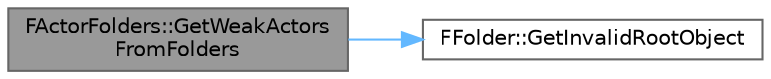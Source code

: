 digraph "FActorFolders::GetWeakActorsFromFolders"
{
 // INTERACTIVE_SVG=YES
 // LATEX_PDF_SIZE
  bgcolor="transparent";
  edge [fontname=Helvetica,fontsize=10,labelfontname=Helvetica,labelfontsize=10];
  node [fontname=Helvetica,fontsize=10,shape=box,height=0.2,width=0.4];
  rankdir="LR";
  Node1 [id="Node000001",label="FActorFolders::GetWeakActors\lFromFolders",height=0.2,width=0.4,color="gray40", fillcolor="grey60", style="filled", fontcolor="black",tooltip="Get an array of weak actor pointers from a list of folders."];
  Node1 -> Node2 [id="edge1_Node000001_Node000002",color="steelblue1",style="solid",tooltip=" "];
  Node2 [id="Node000002",label="FFolder::GetInvalidRootObject",height=0.2,width=0.4,color="grey40", fillcolor="white", style="filled",URL="$dc/d1d/structFFolder.html#ac1baa30a2ff3257e268778bccc680433",tooltip=" "];
}
